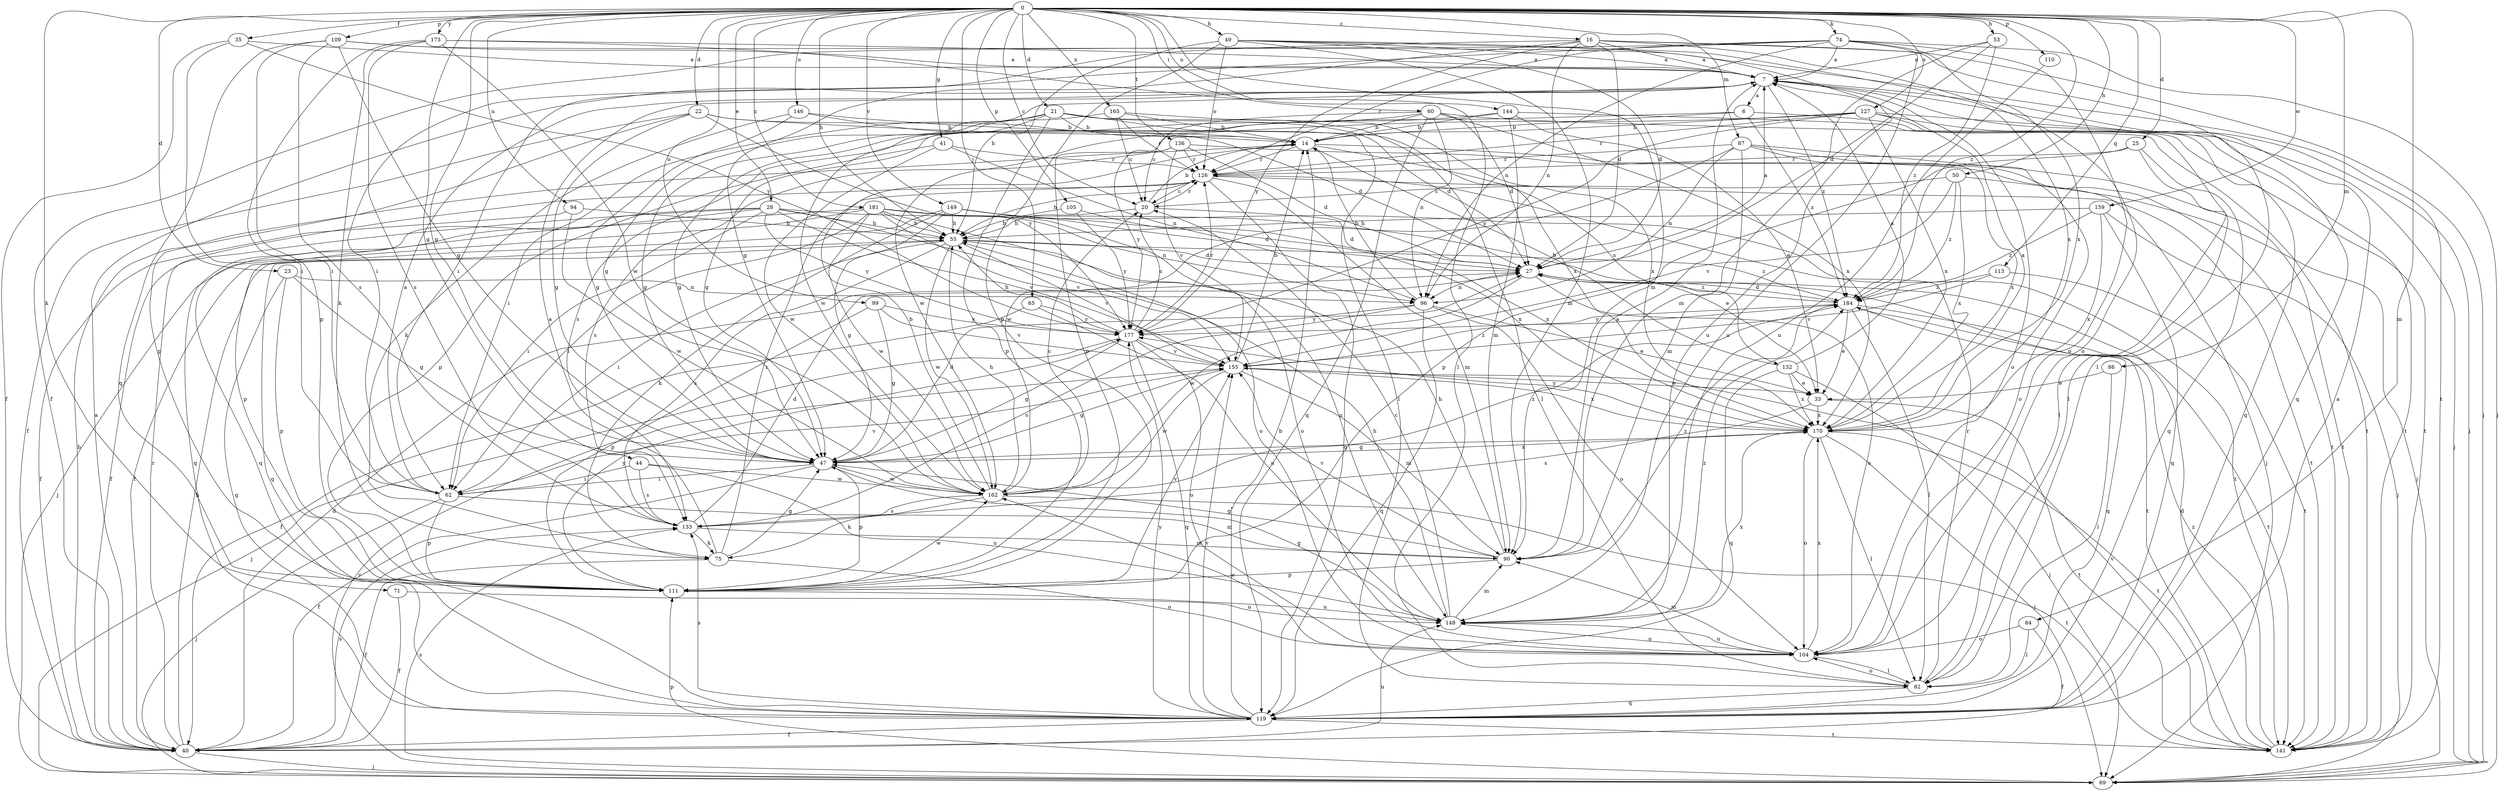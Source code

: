 strict digraph  {
0;
6;
7;
14;
16;
20;
21;
22;
23;
25;
27;
28;
33;
35;
40;
41;
44;
47;
49;
50;
53;
55;
60;
62;
65;
69;
71;
74;
75;
82;
84;
86;
87;
90;
94;
96;
99;
104;
105;
109;
110;
111;
113;
119;
126;
127;
132;
133;
136;
141;
144;
146;
148;
149;
155;
159;
162;
165;
170;
173;
177;
181;
184;
0 -> 16  [label=c];
0 -> 20  [label=c];
0 -> 21  [label=d];
0 -> 22  [label=d];
0 -> 23  [label=d];
0 -> 25  [label=d];
0 -> 28  [label=e];
0 -> 35  [label=f];
0 -> 41  [label=g];
0 -> 44  [label=g];
0 -> 47  [label=g];
0 -> 49  [label=h];
0 -> 50  [label=h];
0 -> 53  [label=h];
0 -> 55  [label=h];
0 -> 60  [label=i];
0 -> 65  [label=j];
0 -> 71  [label=k];
0 -> 74  [label=k];
0 -> 84  [label=m];
0 -> 86  [label=m];
0 -> 87  [label=m];
0 -> 90  [label=m];
0 -> 94  [label=n];
0 -> 99  [label=o];
0 -> 105  [label=p];
0 -> 109  [label=p];
0 -> 110  [label=p];
0 -> 113  [label=q];
0 -> 127  [label=s];
0 -> 136  [label=t];
0 -> 144  [label=u];
0 -> 146  [label=u];
0 -> 149  [label=v];
0 -> 159  [label=w];
0 -> 165  [label=x];
0 -> 173  [label=y];
0 -> 181  [label=z];
0 -> 184  [label=z];
6 -> 14  [label=b];
6 -> 47  [label=g];
6 -> 141  [label=t];
6 -> 184  [label=z];
7 -> 6  [label=a];
7 -> 47  [label=g];
7 -> 69  [label=j];
7 -> 104  [label=o];
7 -> 119  [label=q];
7 -> 184  [label=z];
14 -> 126  [label=r];
14 -> 132  [label=s];
14 -> 141  [label=t];
16 -> 7  [label=a];
16 -> 27  [label=d];
16 -> 47  [label=g];
16 -> 62  [label=i];
16 -> 69  [label=j];
16 -> 82  [label=l];
16 -> 96  [label=n];
16 -> 104  [label=o];
16 -> 177  [label=y];
20 -> 14  [label=b];
20 -> 27  [label=d];
20 -> 55  [label=h];
20 -> 126  [label=r];
21 -> 14  [label=b];
21 -> 27  [label=d];
21 -> 47  [label=g];
21 -> 62  [label=i];
21 -> 82  [label=l];
21 -> 111  [label=p];
21 -> 162  [label=w];
21 -> 170  [label=x];
22 -> 14  [label=b];
22 -> 40  [label=f];
22 -> 47  [label=g];
22 -> 111  [label=p];
22 -> 170  [label=x];
22 -> 177  [label=y];
23 -> 47  [label=g];
23 -> 96  [label=n];
23 -> 111  [label=p];
23 -> 119  [label=q];
25 -> 82  [label=l];
25 -> 111  [label=p];
25 -> 119  [label=q];
25 -> 126  [label=r];
27 -> 7  [label=a];
27 -> 96  [label=n];
27 -> 104  [label=o];
27 -> 141  [label=t];
27 -> 162  [label=w];
27 -> 184  [label=z];
28 -> 33  [label=e];
28 -> 40  [label=f];
28 -> 55  [label=h];
28 -> 62  [label=i];
28 -> 104  [label=o];
28 -> 111  [label=p];
28 -> 119  [label=q];
28 -> 155  [label=v];
28 -> 177  [label=y];
33 -> 133  [label=s];
33 -> 141  [label=t];
33 -> 170  [label=x];
35 -> 7  [label=a];
35 -> 40  [label=f];
35 -> 62  [label=i];
35 -> 177  [label=y];
40 -> 7  [label=a];
40 -> 14  [label=b];
40 -> 27  [label=d];
40 -> 55  [label=h];
40 -> 69  [label=j];
40 -> 126  [label=r];
40 -> 133  [label=s];
40 -> 148  [label=u];
41 -> 96  [label=n];
41 -> 111  [label=p];
41 -> 126  [label=r];
41 -> 162  [label=w];
44 -> 62  [label=i];
44 -> 133  [label=s];
44 -> 148  [label=u];
44 -> 162  [label=w];
47 -> 27  [label=d];
47 -> 40  [label=f];
47 -> 62  [label=i];
47 -> 111  [label=p];
47 -> 162  [label=w];
47 -> 170  [label=x];
49 -> 7  [label=a];
49 -> 27  [label=d];
49 -> 55  [label=h];
49 -> 90  [label=m];
49 -> 111  [label=p];
49 -> 148  [label=u];
49 -> 170  [label=x];
49 -> 126  [label=o];
50 -> 20  [label=c];
50 -> 69  [label=j];
50 -> 155  [label=v];
50 -> 170  [label=x];
50 -> 184  [label=z];
53 -> 7  [label=a];
53 -> 27  [label=d];
53 -> 90  [label=m];
53 -> 184  [label=z];
55 -> 27  [label=d];
55 -> 62  [label=i];
55 -> 119  [label=q];
55 -> 133  [label=s];
55 -> 155  [label=v];
55 -> 162  [label=w];
55 -> 184  [label=z];
60 -> 14  [label=b];
60 -> 20  [label=c];
60 -> 27  [label=d];
60 -> 96  [label=n];
60 -> 119  [label=q];
60 -> 133  [label=s];
60 -> 141  [label=t];
60 -> 170  [label=x];
62 -> 7  [label=a];
62 -> 69  [label=j];
62 -> 90  [label=m];
62 -> 111  [label=p];
62 -> 155  [label=v];
65 -> 40  [label=f];
65 -> 148  [label=u];
65 -> 177  [label=y];
69 -> 111  [label=p];
69 -> 133  [label=s];
69 -> 155  [label=v];
71 -> 40  [label=f];
71 -> 148  [label=u];
74 -> 7  [label=a];
74 -> 40  [label=f];
74 -> 62  [label=i];
74 -> 69  [label=j];
74 -> 96  [label=n];
74 -> 104  [label=o];
74 -> 126  [label=r];
74 -> 148  [label=u];
74 -> 170  [label=x];
75 -> 7  [label=a];
75 -> 40  [label=f];
75 -> 47  [label=g];
75 -> 104  [label=o];
75 -> 126  [label=r];
82 -> 104  [label=o];
82 -> 119  [label=q];
82 -> 126  [label=r];
84 -> 40  [label=f];
84 -> 82  [label=l];
84 -> 104  [label=o];
86 -> 33  [label=e];
86 -> 82  [label=l];
87 -> 90  [label=m];
87 -> 96  [label=n];
87 -> 104  [label=o];
87 -> 126  [label=r];
87 -> 141  [label=t];
87 -> 162  [label=w];
87 -> 170  [label=x];
90 -> 7  [label=a];
90 -> 47  [label=g];
90 -> 55  [label=h];
90 -> 111  [label=p];
90 -> 155  [label=v];
90 -> 184  [label=z];
94 -> 40  [label=f];
94 -> 55  [label=h];
94 -> 162  [label=w];
96 -> 14  [label=b];
96 -> 33  [label=e];
96 -> 104  [label=o];
96 -> 119  [label=q];
96 -> 133  [label=s];
96 -> 177  [label=y];
99 -> 47  [label=g];
99 -> 111  [label=p];
99 -> 155  [label=v];
99 -> 177  [label=y];
104 -> 82  [label=l];
104 -> 90  [label=m];
104 -> 148  [label=u];
104 -> 162  [label=w];
104 -> 170  [label=x];
105 -> 55  [label=h];
105 -> 170  [label=x];
105 -> 177  [label=y];
109 -> 7  [label=a];
109 -> 47  [label=g];
109 -> 62  [label=i];
109 -> 119  [label=q];
109 -> 133  [label=s];
109 -> 141  [label=t];
110 -> 148  [label=u];
111 -> 148  [label=u];
111 -> 155  [label=v];
111 -> 162  [label=w];
111 -> 177  [label=y];
113 -> 141  [label=t];
113 -> 155  [label=v];
113 -> 184  [label=z];
119 -> 7  [label=a];
119 -> 14  [label=b];
119 -> 40  [label=f];
119 -> 133  [label=s];
119 -> 141  [label=t];
119 -> 155  [label=v];
119 -> 177  [label=y];
126 -> 20  [label=c];
126 -> 55  [label=h];
126 -> 90  [label=m];
126 -> 119  [label=q];
126 -> 141  [label=t];
127 -> 14  [label=b];
127 -> 69  [label=j];
127 -> 111  [label=p];
127 -> 119  [label=q];
127 -> 126  [label=r];
127 -> 141  [label=t];
127 -> 170  [label=x];
127 -> 177  [label=y];
132 -> 7  [label=a];
132 -> 14  [label=b];
132 -> 33  [label=e];
132 -> 69  [label=j];
132 -> 119  [label=q];
132 -> 170  [label=x];
133 -> 27  [label=d];
133 -> 75  [label=k];
133 -> 90  [label=m];
136 -> 27  [label=d];
136 -> 69  [label=j];
136 -> 126  [label=r];
136 -> 133  [label=s];
136 -> 155  [label=v];
136 -> 177  [label=y];
141 -> 27  [label=d];
141 -> 155  [label=v];
141 -> 184  [label=z];
144 -> 14  [label=b];
144 -> 33  [label=e];
144 -> 82  [label=l];
144 -> 90  [label=m];
144 -> 162  [label=w];
146 -> 14  [label=b];
146 -> 27  [label=d];
146 -> 47  [label=g];
146 -> 75  [label=k];
148 -> 20  [label=c];
148 -> 47  [label=g];
148 -> 55  [label=h];
148 -> 90  [label=m];
148 -> 104  [label=o];
148 -> 170  [label=x];
148 -> 184  [label=z];
149 -> 27  [label=d];
149 -> 40  [label=f];
149 -> 47  [label=g];
149 -> 55  [label=h];
149 -> 75  [label=k];
149 -> 104  [label=o];
149 -> 170  [label=x];
155 -> 14  [label=b];
155 -> 33  [label=e];
155 -> 47  [label=g];
155 -> 90  [label=m];
155 -> 162  [label=w];
155 -> 170  [label=x];
155 -> 184  [label=z];
159 -> 55  [label=h];
159 -> 69  [label=j];
159 -> 119  [label=q];
159 -> 170  [label=x];
159 -> 184  [label=z];
162 -> 14  [label=b];
162 -> 20  [label=c];
162 -> 55  [label=h];
162 -> 75  [label=k];
162 -> 133  [label=s];
162 -> 141  [label=t];
162 -> 184  [label=z];
165 -> 14  [label=b];
165 -> 20  [label=c];
165 -> 47  [label=g];
165 -> 82  [label=l];
165 -> 126  [label=r];
170 -> 7  [label=a];
170 -> 47  [label=g];
170 -> 69  [label=j];
170 -> 82  [label=l];
170 -> 104  [label=o];
170 -> 141  [label=t];
170 -> 177  [label=y];
173 -> 7  [label=a];
173 -> 75  [label=k];
173 -> 82  [label=l];
173 -> 111  [label=p];
173 -> 133  [label=s];
173 -> 162  [label=w];
177 -> 20  [label=c];
177 -> 47  [label=g];
177 -> 55  [label=h];
177 -> 69  [label=j];
177 -> 104  [label=o];
177 -> 119  [label=q];
177 -> 126  [label=r];
177 -> 155  [label=v];
181 -> 55  [label=h];
181 -> 62  [label=i];
181 -> 69  [label=j];
181 -> 96  [label=n];
181 -> 119  [label=q];
181 -> 141  [label=t];
181 -> 148  [label=u];
181 -> 155  [label=v];
181 -> 162  [label=w];
184 -> 27  [label=d];
184 -> 33  [label=e];
184 -> 82  [label=l];
184 -> 119  [label=q];
184 -> 141  [label=t];
184 -> 177  [label=y];
}
